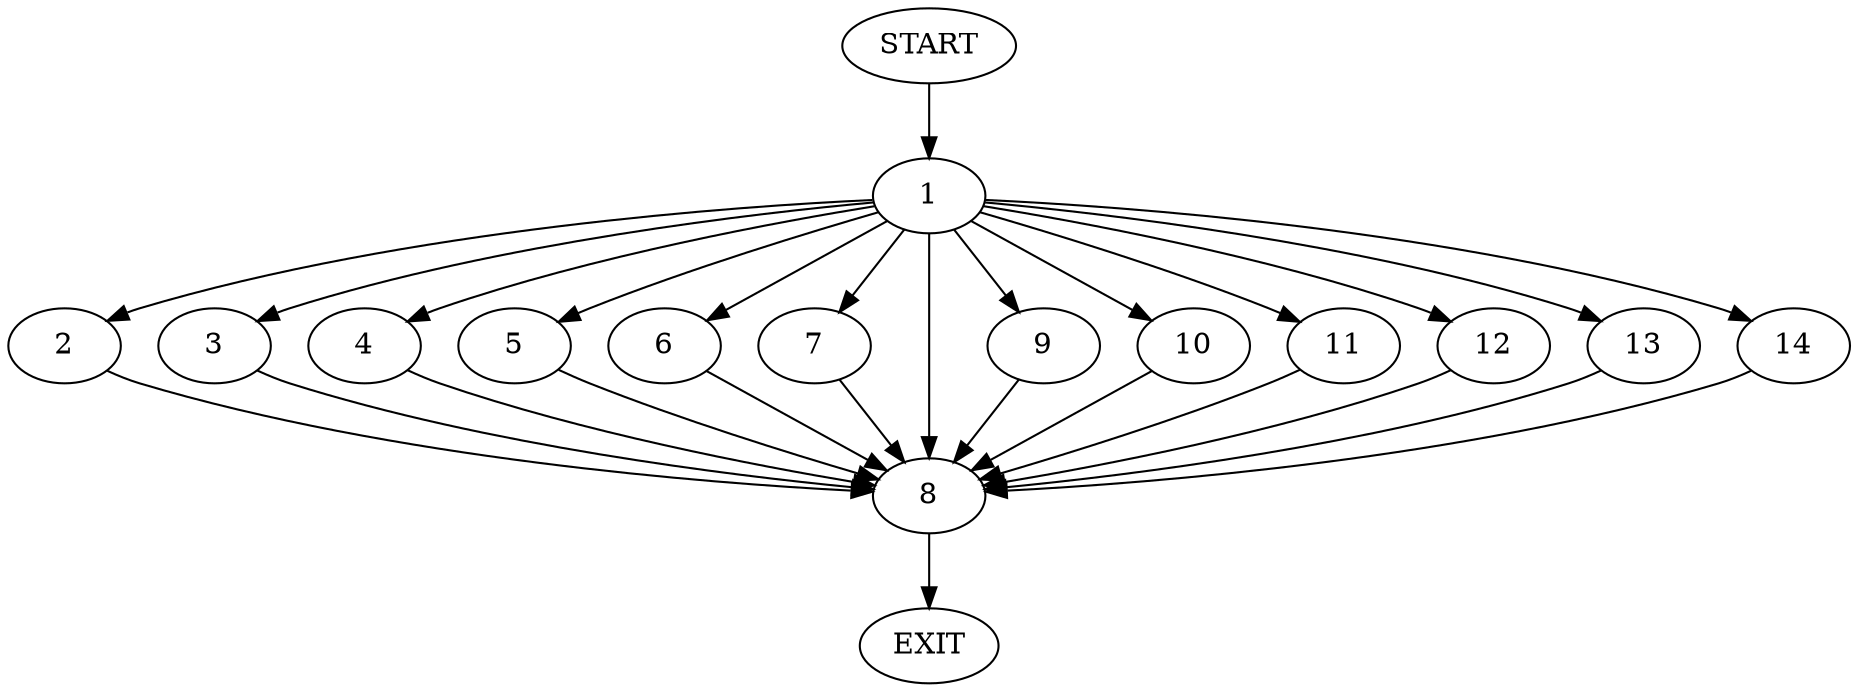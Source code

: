 digraph {
0 [label="START"]
15 [label="EXIT"]
0 -> 1
1 -> 2
1 -> 3
1 -> 4
1 -> 5
1 -> 6
1 -> 7
1 -> 8
1 -> 9
1 -> 10
1 -> 11
1 -> 12
1 -> 13
1 -> 14
12 -> 8
11 -> 8
3 -> 8
4 -> 8
2 -> 8
5 -> 8
6 -> 8
13 -> 8
8 -> 15
9 -> 8
10 -> 8
14 -> 8
7 -> 8
}
